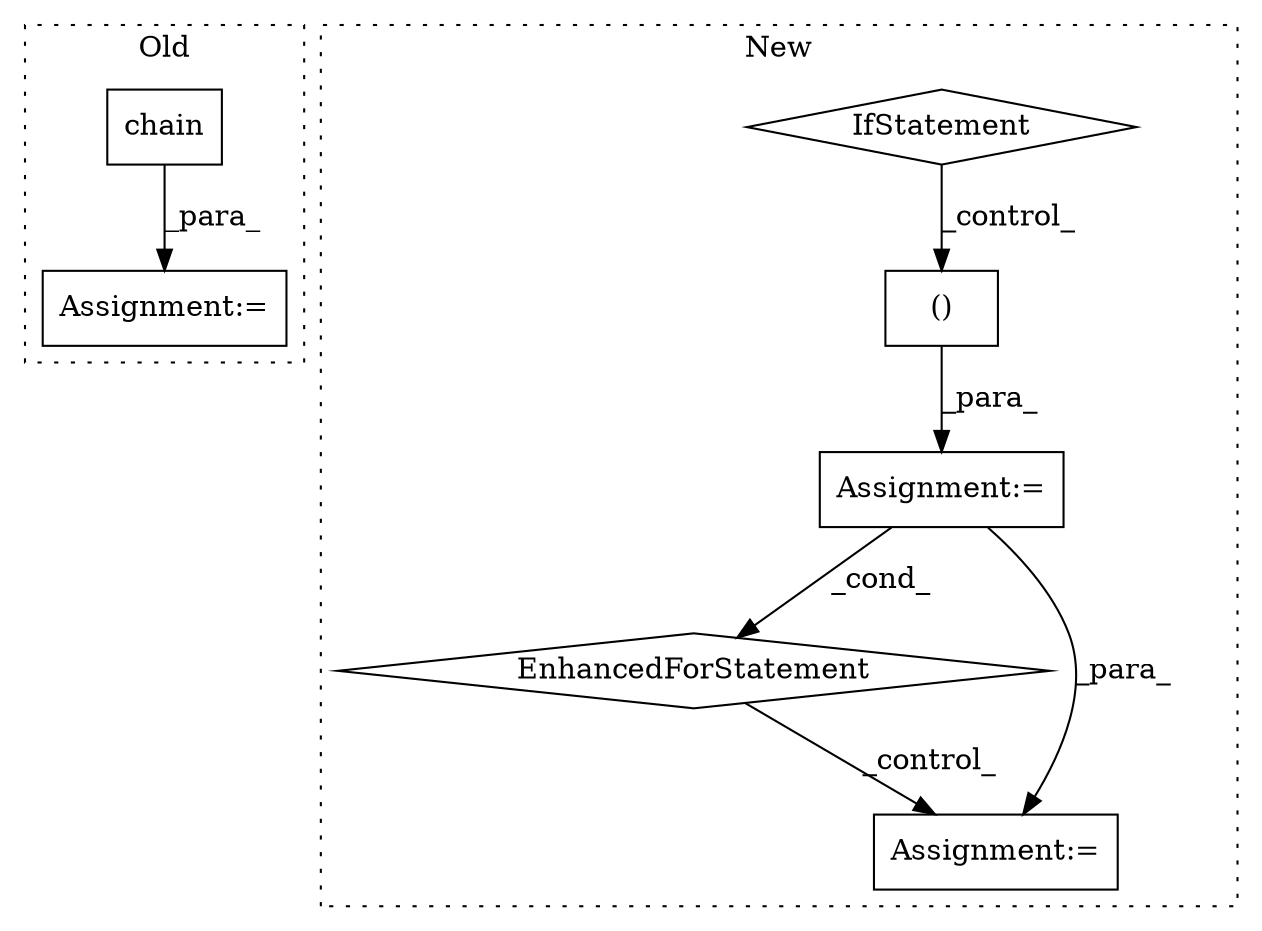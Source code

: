 digraph G {
subgraph cluster0 {
1 [label="chain" a="32" s="3169,3323" l="17,-3" shape="box"];
4 [label="Assignment:=" a="7" s="3153" l="1" shape="box"];
label = "Old";
style="dotted";
}
subgraph cluster1 {
2 [label="EnhancedForStatement" a="70" s="3760,3845" l="67,2" shape="diamond"];
3 [label="Assignment:=" a="7" s="3587" l="1" shape="box"];
5 [label="Assignment:=" a="7" s="3858" l="2" shape="box"];
6 [label="()" a="106" s="3625" l="17" shape="box"];
7 [label="IfStatement" a="25" s="3701" l="29" shape="diamond"];
label = "New";
style="dotted";
}
1 -> 4 [label="_para_"];
2 -> 5 [label="_control_"];
3 -> 2 [label="_cond_"];
3 -> 5 [label="_para_"];
6 -> 3 [label="_para_"];
7 -> 6 [label="_control_"];
}